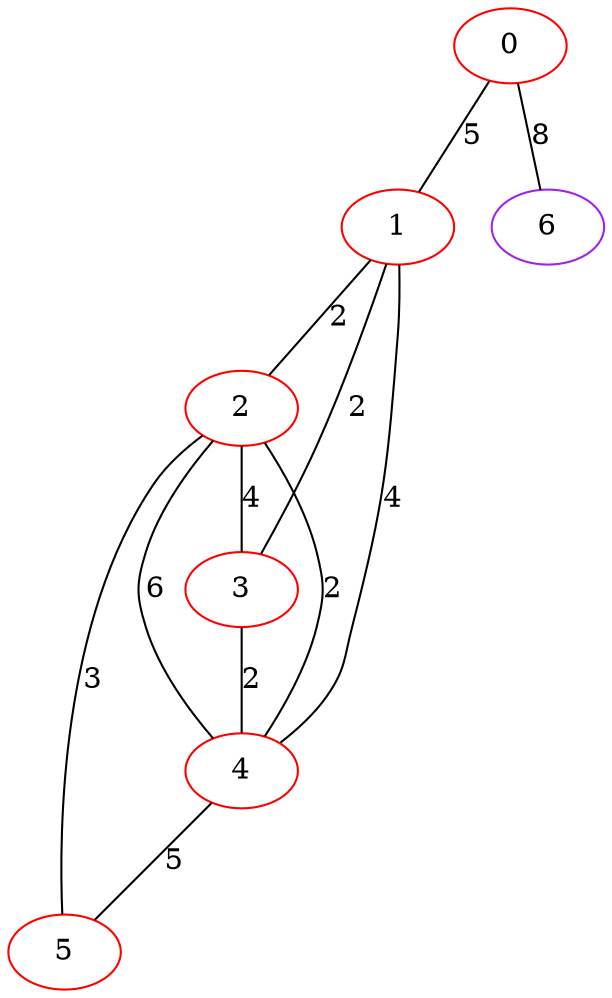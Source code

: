 graph "" {
0 [color=red, weight=1];
1 [color=red, weight=1];
2 [color=red, weight=1];
3 [color=red, weight=1];
4 [color=red, weight=1];
5 [color=red, weight=1];
6 [color=purple, weight=4];
0 -- 1  [key=0, label=5];
0 -- 6  [key=0, label=8];
1 -- 2  [key=0, label=2];
1 -- 3  [key=0, label=2];
1 -- 4  [key=0, label=4];
2 -- 3  [key=0, label=4];
2 -- 4  [key=0, label=2];
2 -- 4  [key=1, label=6];
2 -- 5  [key=0, label=3];
3 -- 4  [key=0, label=2];
4 -- 5  [key=0, label=5];
}

